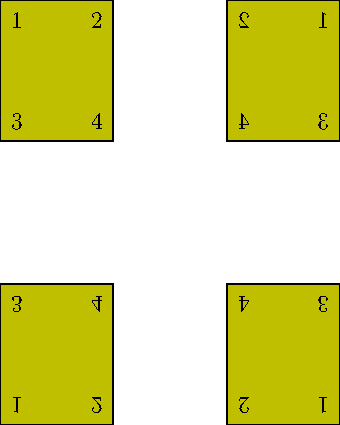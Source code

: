 picture rect;

size(rect,0,2.5cm);

real x=1;
real y=1.25;

filldraw(rect,box((-x,-y)/2,(x,y)/2),lightolive);

label(rect,"1",(-x,y)*0.45,SE);
label(rect,"2",(x,y)*0.45,SW);
label(rect,"3",(-x,-y)*0.45,NE);
label(rect,"4",(x,-y)*0.45,NW);

frame rectf=rect.fit();
frame toplef=rectf;
frame toprig=xscale(-1)*rectf;
frame botlef=yscale(-1)*rectf;
frame botrig=xscale(-1)*yscale(-1)*rectf;

size(0,7.5cm);

add(toplef,(-x,y));
add(toprig,(x,y));
add(botlef,(-x,-y));
add(botrig,(x,-y));
